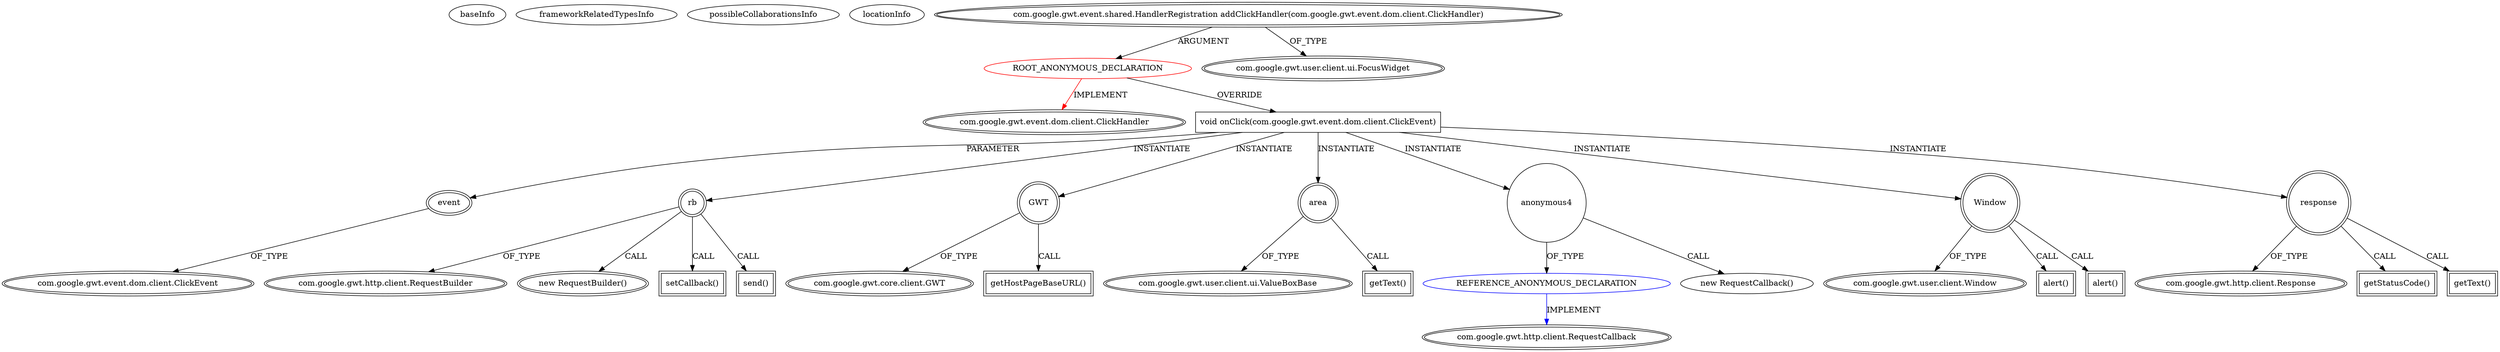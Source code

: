 digraph {
baseInfo[graphId=812,category="extension_graph",isAnonymous=true,possibleRelation=true]
frameworkRelatedTypesInfo[0="com.google.gwt.event.dom.client.ClickHandler"]
possibleCollaborationsInfo[0="812~OVERRIDING_METHOD_DECLARATION-INSTANTIATION-~com.google.gwt.event.dom.client.ClickHandler ~com.google.gwt.http.client.RequestCallback ~true~true"]
locationInfo[projectName="barais-gwtjerseyjpaexample",filePath="/barais-gwtjerseyjpaexample/gwtjerseyjpaexample-master/src/main/java/fr/istic/gla/client/glagerseygwt.java",contextSignature="void onModuleLoad()",graphId="812"]
0[label="ROOT_ANONYMOUS_DECLARATION",vertexType="ROOT_ANONYMOUS_DECLARATION",isFrameworkType=false,color=red]
1[label="com.google.gwt.event.dom.client.ClickHandler",vertexType="FRAMEWORK_INTERFACE_TYPE",isFrameworkType=true,peripheries=2]
2[label="com.google.gwt.event.shared.HandlerRegistration addClickHandler(com.google.gwt.event.dom.client.ClickHandler)",vertexType="OUTSIDE_CALL",isFrameworkType=true,peripheries=2]
3[label="com.google.gwt.user.client.ui.FocusWidget",vertexType="FRAMEWORK_CLASS_TYPE",isFrameworkType=true,peripheries=2]
4[label="void onClick(com.google.gwt.event.dom.client.ClickEvent)",vertexType="OVERRIDING_METHOD_DECLARATION",isFrameworkType=false,shape=box]
5[label="event",vertexType="PARAMETER_DECLARATION",isFrameworkType=true,peripheries=2]
6[label="com.google.gwt.event.dom.client.ClickEvent",vertexType="FRAMEWORK_CLASS_TYPE",isFrameworkType=true,peripheries=2]
8[label="rb",vertexType="VARIABLE_EXPRESION",isFrameworkType=true,peripheries=2,shape=circle]
9[label="com.google.gwt.http.client.RequestBuilder",vertexType="FRAMEWORK_CLASS_TYPE",isFrameworkType=true,peripheries=2]
7[label="new RequestBuilder()",vertexType="CONSTRUCTOR_CALL",isFrameworkType=true,peripheries=2]
10[label="GWT",vertexType="VARIABLE_EXPRESION",isFrameworkType=true,peripheries=2,shape=circle]
12[label="com.google.gwt.core.client.GWT",vertexType="FRAMEWORK_CLASS_TYPE",isFrameworkType=true,peripheries=2]
11[label="getHostPageBaseURL()",vertexType="INSIDE_CALL",isFrameworkType=true,peripheries=2,shape=box]
13[label="area",vertexType="VARIABLE_EXPRESION",isFrameworkType=true,peripheries=2,shape=circle]
15[label="com.google.gwt.user.client.ui.ValueBoxBase",vertexType="FRAMEWORK_CLASS_TYPE",isFrameworkType=true,peripheries=2]
14[label="getText()",vertexType="INSIDE_CALL",isFrameworkType=true,peripheries=2,shape=box]
17[label="setCallback()",vertexType="INSIDE_CALL",isFrameworkType=true,peripheries=2,shape=box]
19[label="anonymous4",vertexType="VARIABLE_EXPRESION",isFrameworkType=false,shape=circle]
20[label="REFERENCE_ANONYMOUS_DECLARATION",vertexType="REFERENCE_ANONYMOUS_DECLARATION",isFrameworkType=false,color=blue]
21[label="com.google.gwt.http.client.RequestCallback",vertexType="FRAMEWORK_INTERFACE_TYPE",isFrameworkType=true,peripheries=2]
18[label="new RequestCallback()",vertexType="CONSTRUCTOR_CALL",isFrameworkType=false]
22[label="Window",vertexType="VARIABLE_EXPRESION",isFrameworkType=true,peripheries=2,shape=circle]
24[label="com.google.gwt.user.client.Window",vertexType="FRAMEWORK_CLASS_TYPE",isFrameworkType=true,peripheries=2]
23[label="alert()",vertexType="INSIDE_CALL",isFrameworkType=true,peripheries=2,shape=box]
25[label="response",vertexType="VARIABLE_EXPRESION",isFrameworkType=true,peripheries=2,shape=circle]
27[label="com.google.gwt.http.client.Response",vertexType="FRAMEWORK_CLASS_TYPE",isFrameworkType=true,peripheries=2]
26[label="getStatusCode()",vertexType="INSIDE_CALL",isFrameworkType=true,peripheries=2,shape=box]
29[label="getText()",vertexType="INSIDE_CALL",isFrameworkType=true,peripheries=2,shape=box]
31[label="alert()",vertexType="INSIDE_CALL",isFrameworkType=true,peripheries=2,shape=box]
33[label="send()",vertexType="INSIDE_CALL",isFrameworkType=true,peripheries=2,shape=box]
0->1[label="IMPLEMENT",color=red]
2->0[label="ARGUMENT"]
2->3[label="OF_TYPE"]
0->4[label="OVERRIDE"]
5->6[label="OF_TYPE"]
4->5[label="PARAMETER"]
4->8[label="INSTANTIATE"]
8->9[label="OF_TYPE"]
8->7[label="CALL"]
4->10[label="INSTANTIATE"]
10->12[label="OF_TYPE"]
10->11[label="CALL"]
4->13[label="INSTANTIATE"]
13->15[label="OF_TYPE"]
13->14[label="CALL"]
8->17[label="CALL"]
4->19[label="INSTANTIATE"]
20->21[label="IMPLEMENT",color=blue]
19->20[label="OF_TYPE"]
19->18[label="CALL"]
4->22[label="INSTANTIATE"]
22->24[label="OF_TYPE"]
22->23[label="CALL"]
4->25[label="INSTANTIATE"]
25->27[label="OF_TYPE"]
25->26[label="CALL"]
25->29[label="CALL"]
22->31[label="CALL"]
8->33[label="CALL"]
}
